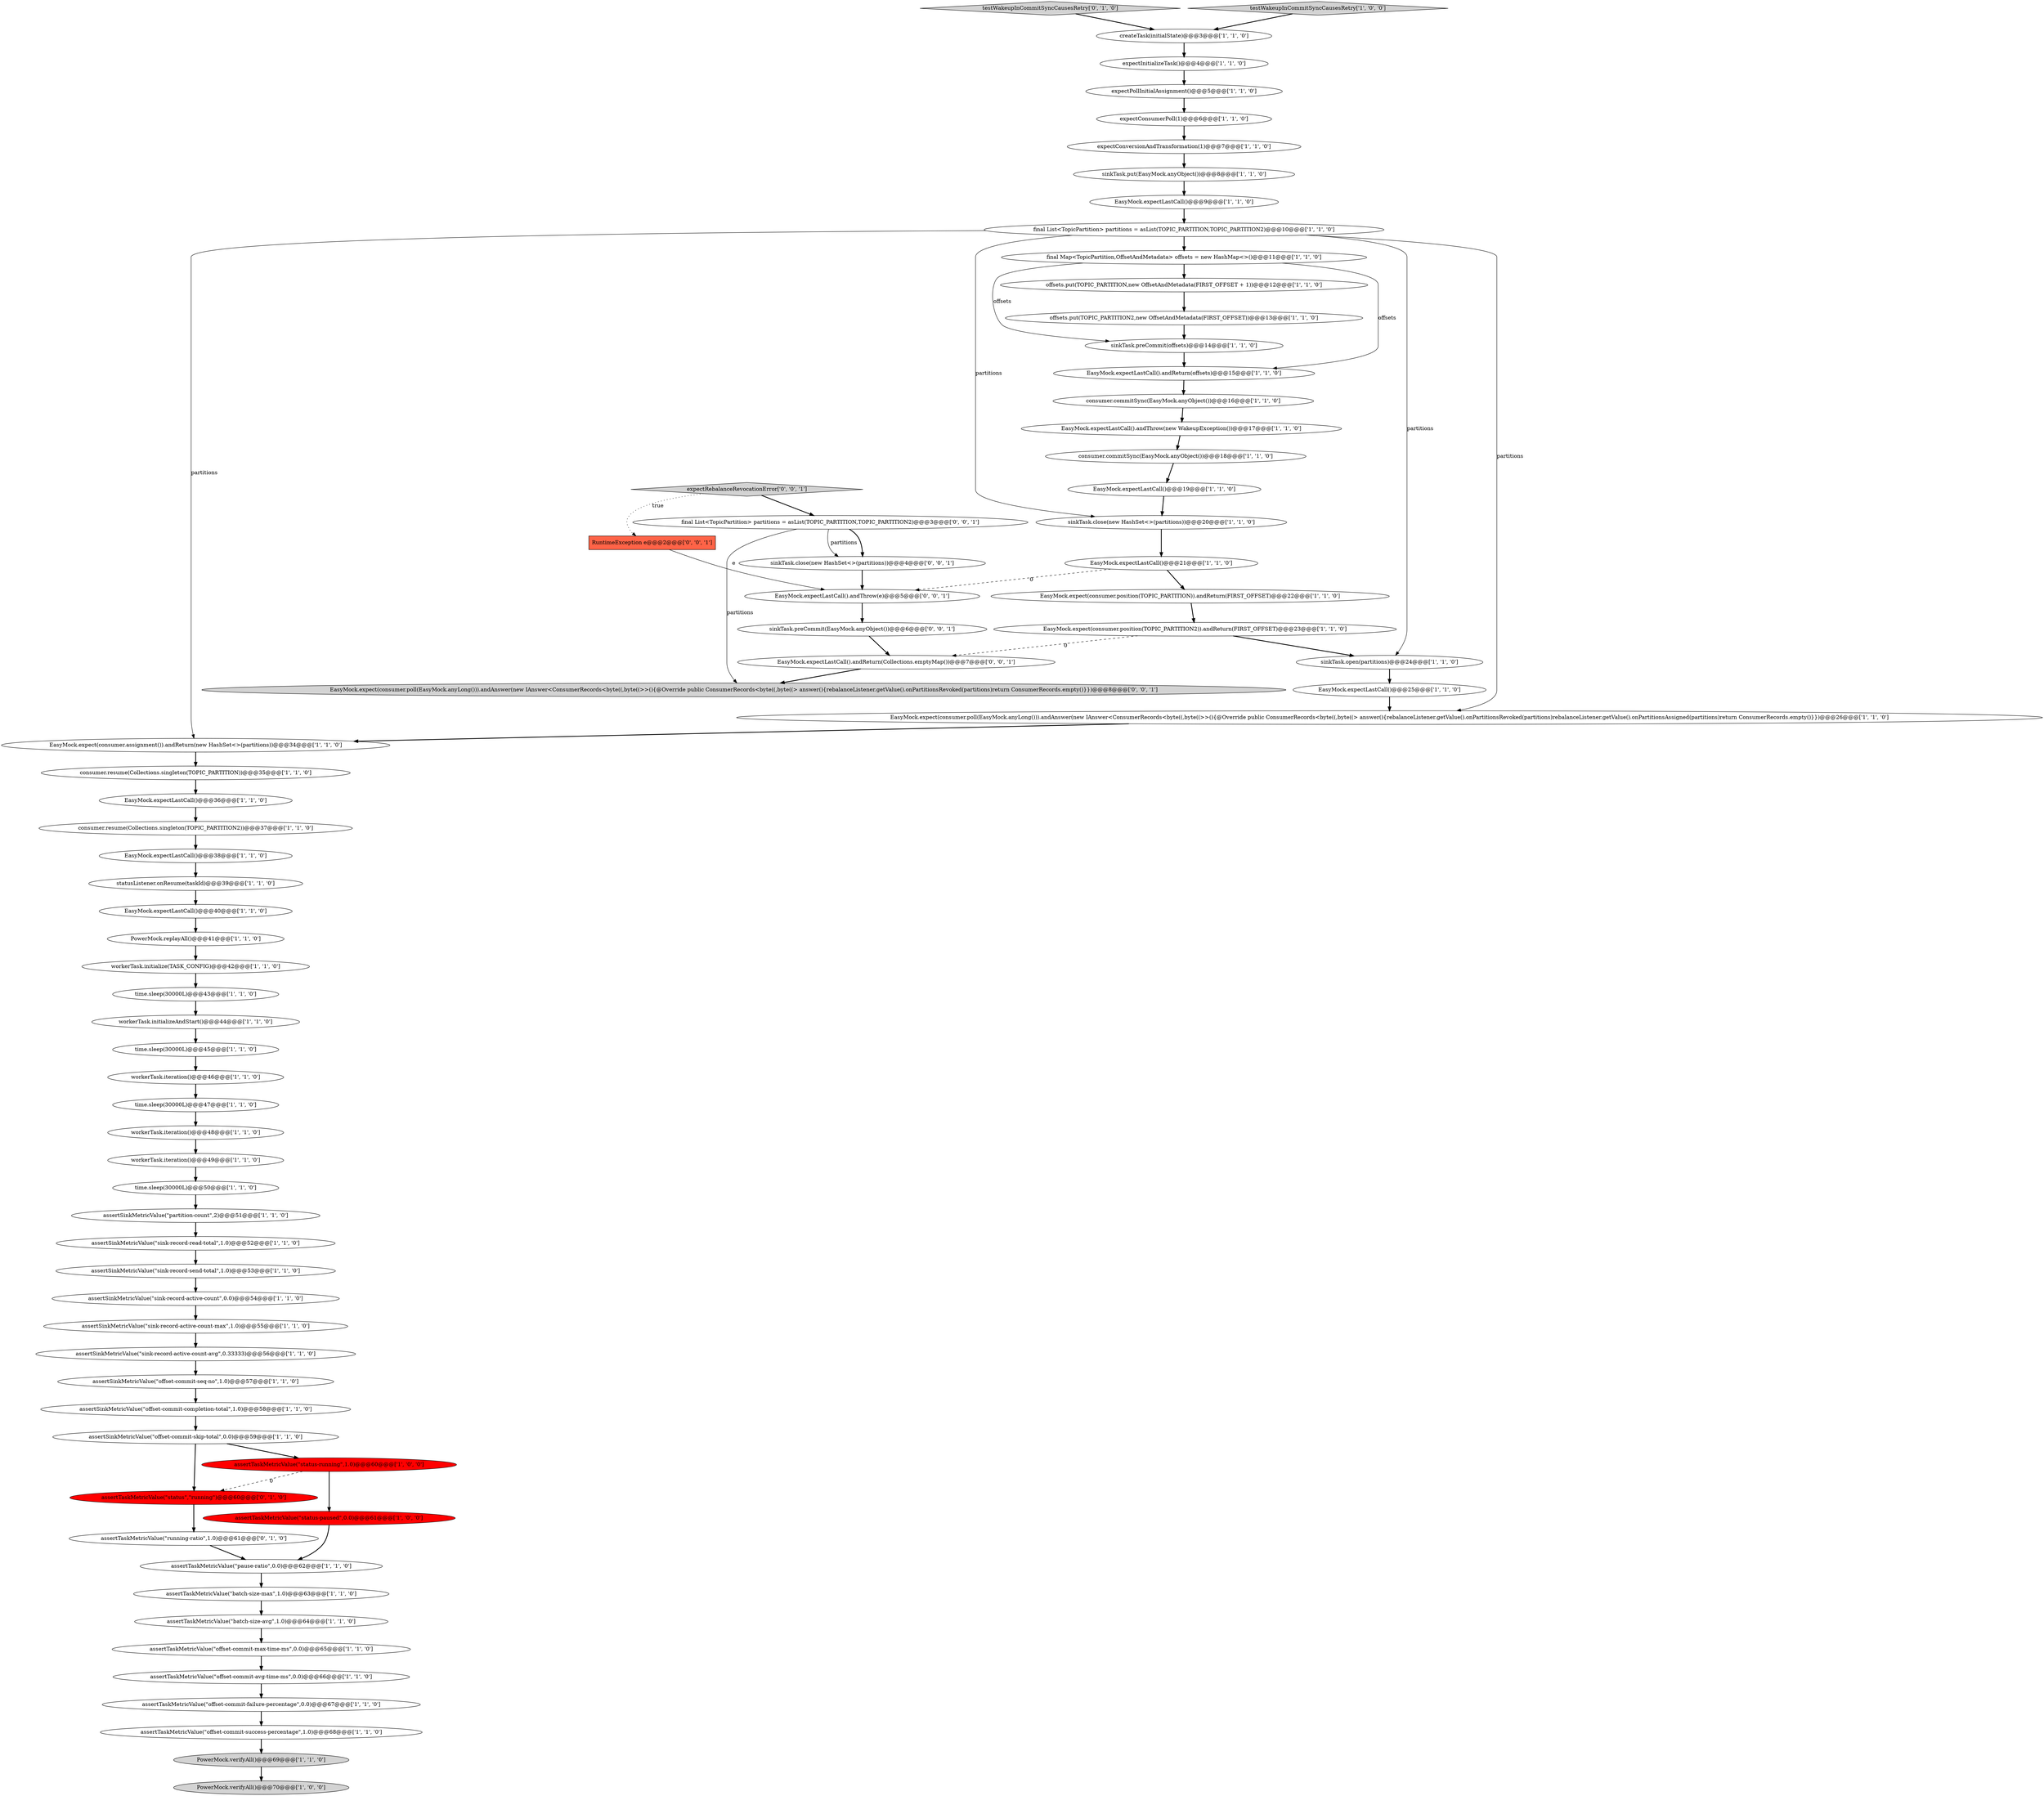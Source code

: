 digraph {
30 [style = filled, label = "consumer.commitSync(EasyMock.anyObject())@@@18@@@['1', '1', '0']", fillcolor = white, shape = ellipse image = "AAA0AAABBB1BBB"];
36 [style = filled, label = "expectPollInitialAssignment()@@@5@@@['1', '1', '0']", fillcolor = white, shape = ellipse image = "AAA0AAABBB1BBB"];
45 [style = filled, label = "assertTaskMetricValue(\"batch-size-avg\",1.0)@@@64@@@['1', '1', '0']", fillcolor = white, shape = ellipse image = "AAA0AAABBB1BBB"];
54 [style = filled, label = "EasyMock.expectLastCall()@@@9@@@['1', '1', '0']", fillcolor = white, shape = ellipse image = "AAA0AAABBB1BBB"];
1 [style = filled, label = "final List<TopicPartition> partitions = asList(TOPIC_PARTITION,TOPIC_PARTITION2)@@@10@@@['1', '1', '0']", fillcolor = white, shape = ellipse image = "AAA0AAABBB1BBB"];
44 [style = filled, label = "EasyMock.expectLastCall()@@@36@@@['1', '1', '0']", fillcolor = white, shape = ellipse image = "AAA0AAABBB1BBB"];
6 [style = filled, label = "time.sleep(30000L)@@@45@@@['1', '1', '0']", fillcolor = white, shape = ellipse image = "AAA0AAABBB1BBB"];
35 [style = filled, label = "createTask(initialState)@@@3@@@['1', '1', '0']", fillcolor = white, shape = ellipse image = "AAA0AAABBB1BBB"];
55 [style = filled, label = "expectConversionAndTransformation(1)@@@7@@@['1', '1', '0']", fillcolor = white, shape = ellipse image = "AAA0AAABBB1BBB"];
19 [style = filled, label = "offsets.put(TOPIC_PARTITION2,new OffsetAndMetadata(FIRST_OFFSET))@@@13@@@['1', '1', '0']", fillcolor = white, shape = ellipse image = "AAA0AAABBB1BBB"];
15 [style = filled, label = "assertSinkMetricValue(\"sink-record-active-count-max\",1.0)@@@55@@@['1', '1', '0']", fillcolor = white, shape = ellipse image = "AAA0AAABBB1BBB"];
14 [style = filled, label = "workerTask.initialize(TASK_CONFIG)@@@42@@@['1', '1', '0']", fillcolor = white, shape = ellipse image = "AAA0AAABBB1BBB"];
33 [style = filled, label = "assertSinkMetricValue(\"sink-record-send-total\",1.0)@@@53@@@['1', '1', '0']", fillcolor = white, shape = ellipse image = "AAA0AAABBB1BBB"];
43 [style = filled, label = "assertSinkMetricValue(\"sink-record-active-count\",0.0)@@@54@@@['1', '1', '0']", fillcolor = white, shape = ellipse image = "AAA0AAABBB1BBB"];
65 [style = filled, label = "sinkTask.preCommit(EasyMock.anyObject())@@@6@@@['0', '0', '1']", fillcolor = white, shape = ellipse image = "AAA0AAABBB3BBB"];
4 [style = filled, label = "PowerMock.verifyAll()@@@70@@@['1', '0', '0']", fillcolor = lightgray, shape = ellipse image = "AAA0AAABBB1BBB"];
23 [style = filled, label = "assertTaskMetricValue(\"offset-commit-max-time-ms\",0.0)@@@65@@@['1', '1', '0']", fillcolor = white, shape = ellipse image = "AAA0AAABBB1BBB"];
49 [style = filled, label = "assertSinkMetricValue(\"sink-record-read-total\",1.0)@@@52@@@['1', '1', '0']", fillcolor = white, shape = ellipse image = "AAA0AAABBB1BBB"];
10 [style = filled, label = "EasyMock.expect(consumer.assignment()).andReturn(new HashSet<>(partitions))@@@34@@@['1', '1', '0']", fillcolor = white, shape = ellipse image = "AAA0AAABBB1BBB"];
25 [style = filled, label = "consumer.commitSync(EasyMock.anyObject())@@@16@@@['1', '1', '0']", fillcolor = white, shape = ellipse image = "AAA0AAABBB1BBB"];
63 [style = filled, label = "testWakeupInCommitSyncCausesRetry['0', '1', '0']", fillcolor = lightgray, shape = diamond image = "AAA0AAABBB2BBB"];
60 [style = filled, label = "EasyMock.expect(consumer.poll(EasyMock.anyLong())).andAnswer(new IAnswer<ConsumerRecords<byte((,byte((>>(){@Override public ConsumerRecords<byte((,byte((> answer(){rebalanceListener.getValue().onPartitionsRevoked(partitions)rebalanceListener.getValue().onPartitionsAssigned(partitions)return ConsumerRecords.empty()}})@@@26@@@['1', '1', '0']", fillcolor = white, shape = ellipse image = "AAA0AAABBB1BBB"];
48 [style = filled, label = "consumer.resume(Collections.singleton(TOPIC_PARTITION))@@@35@@@['1', '1', '0']", fillcolor = white, shape = ellipse image = "AAA0AAABBB1BBB"];
11 [style = filled, label = "assertTaskMetricValue(\"status-paused\",0.0)@@@61@@@['1', '0', '0']", fillcolor = red, shape = ellipse image = "AAA1AAABBB1BBB"];
22 [style = filled, label = "expectConsumerPoll(1)@@@6@@@['1', '1', '0']", fillcolor = white, shape = ellipse image = "AAA0AAABBB1BBB"];
18 [style = filled, label = "workerTask.initializeAndStart()@@@44@@@['1', '1', '0']", fillcolor = white, shape = ellipse image = "AAA0AAABBB1BBB"];
64 [style = filled, label = "assertTaskMetricValue(\"status\",\"running\")@@@60@@@['0', '1', '0']", fillcolor = red, shape = ellipse image = "AAA1AAABBB2BBB"];
38 [style = filled, label = "testWakeupInCommitSyncCausesRetry['1', '0', '0']", fillcolor = lightgray, shape = diamond image = "AAA0AAABBB1BBB"];
69 [style = filled, label = "final List<TopicPartition> partitions = asList(TOPIC_PARTITION,TOPIC_PARTITION2)@@@3@@@['0', '0', '1']", fillcolor = white, shape = ellipse image = "AAA0AAABBB3BBB"];
3 [style = filled, label = "time.sleep(30000L)@@@43@@@['1', '1', '0']", fillcolor = white, shape = ellipse image = "AAA0AAABBB1BBB"];
72 [style = filled, label = "expectRebalanceRevocationError['0', '0', '1']", fillcolor = lightgray, shape = diamond image = "AAA0AAABBB3BBB"];
26 [style = filled, label = "sinkTask.close(new HashSet<>(partitions))@@@20@@@['1', '1', '0']", fillcolor = white, shape = ellipse image = "AAA0AAABBB1BBB"];
32 [style = filled, label = "sinkTask.put(EasyMock.anyObject())@@@8@@@['1', '1', '0']", fillcolor = white, shape = ellipse image = "AAA0AAABBB1BBB"];
20 [style = filled, label = "workerTask.iteration()@@@46@@@['1', '1', '0']", fillcolor = white, shape = ellipse image = "AAA0AAABBB1BBB"];
7 [style = filled, label = "PowerMock.verifyAll()@@@69@@@['1', '1', '0']", fillcolor = lightgray, shape = ellipse image = "AAA0AAABBB1BBB"];
31 [style = filled, label = "assertTaskMetricValue(\"offset-commit-failure-percentage\",0.0)@@@67@@@['1', '1', '0']", fillcolor = white, shape = ellipse image = "AAA0AAABBB1BBB"];
13 [style = filled, label = "statusListener.onResume(taskId)@@@39@@@['1', '1', '0']", fillcolor = white, shape = ellipse image = "AAA0AAABBB1BBB"];
37 [style = filled, label = "final Map<TopicPartition,OffsetAndMetadata> offsets = new HashMap<>()@@@11@@@['1', '1', '0']", fillcolor = white, shape = ellipse image = "AAA0AAABBB1BBB"];
47 [style = filled, label = "assertTaskMetricValue(\"offset-commit-success-percentage\",1.0)@@@68@@@['1', '1', '0']", fillcolor = white, shape = ellipse image = "AAA0AAABBB1BBB"];
57 [style = filled, label = "consumer.resume(Collections.singleton(TOPIC_PARTITION2))@@@37@@@['1', '1', '0']", fillcolor = white, shape = ellipse image = "AAA0AAABBB1BBB"];
67 [style = filled, label = "RuntimeException e@@@2@@@['0', '0', '1']", fillcolor = tomato, shape = box image = "AAA0AAABBB3BBB"];
62 [style = filled, label = "assertTaskMetricValue(\"running-ratio\",1.0)@@@61@@@['0', '1', '0']", fillcolor = white, shape = ellipse image = "AAA0AAABBB2BBB"];
52 [style = filled, label = "assertSinkMetricValue(\"offset-commit-skip-total\",0.0)@@@59@@@['1', '1', '0']", fillcolor = white, shape = ellipse image = "AAA0AAABBB1BBB"];
12 [style = filled, label = "PowerMock.replayAll()@@@41@@@['1', '1', '0']", fillcolor = white, shape = ellipse image = "AAA0AAABBB1BBB"];
58 [style = filled, label = "EasyMock.expectLastCall()@@@40@@@['1', '1', '0']", fillcolor = white, shape = ellipse image = "AAA0AAABBB1BBB"];
42 [style = filled, label = "assertTaskMetricValue(\"pause-ratio\",0.0)@@@62@@@['1', '1', '0']", fillcolor = white, shape = ellipse image = "AAA0AAABBB1BBB"];
66 [style = filled, label = "EasyMock.expectLastCall().andThrow(e)@@@5@@@['0', '0', '1']", fillcolor = white, shape = ellipse image = "AAA0AAABBB3BBB"];
46 [style = filled, label = "time.sleep(30000L)@@@47@@@['1', '1', '0']", fillcolor = white, shape = ellipse image = "AAA0AAABBB1BBB"];
2 [style = filled, label = "sinkTask.preCommit(offsets)@@@14@@@['1', '1', '0']", fillcolor = white, shape = ellipse image = "AAA0AAABBB1BBB"];
27 [style = filled, label = "assertSinkMetricValue(\"sink-record-active-count-avg\",0.33333)@@@56@@@['1', '1', '0']", fillcolor = white, shape = ellipse image = "AAA0AAABBB1BBB"];
50 [style = filled, label = "assertTaskMetricValue(\"offset-commit-avg-time-ms\",0.0)@@@66@@@['1', '1', '0']", fillcolor = white, shape = ellipse image = "AAA0AAABBB1BBB"];
51 [style = filled, label = "EasyMock.expectLastCall().andThrow(new WakeupException())@@@17@@@['1', '1', '0']", fillcolor = white, shape = ellipse image = "AAA0AAABBB1BBB"];
53 [style = filled, label = "EasyMock.expectLastCall().andReturn(offsets)@@@15@@@['1', '1', '0']", fillcolor = white, shape = ellipse image = "AAA0AAABBB1BBB"];
24 [style = filled, label = "EasyMock.expect(consumer.position(TOPIC_PARTITION2)).andReturn(FIRST_OFFSET)@@@23@@@['1', '1', '0']", fillcolor = white, shape = ellipse image = "AAA0AAABBB1BBB"];
9 [style = filled, label = "assertTaskMetricValue(\"status-running\",1.0)@@@60@@@['1', '0', '0']", fillcolor = red, shape = ellipse image = "AAA1AAABBB1BBB"];
56 [style = filled, label = "EasyMock.expect(consumer.position(TOPIC_PARTITION)).andReturn(FIRST_OFFSET)@@@22@@@['1', '1', '0']", fillcolor = white, shape = ellipse image = "AAA0AAABBB1BBB"];
21 [style = filled, label = "time.sleep(30000L)@@@50@@@['1', '1', '0']", fillcolor = white, shape = ellipse image = "AAA0AAABBB1BBB"];
41 [style = filled, label = "offsets.put(TOPIC_PARTITION,new OffsetAndMetadata(FIRST_OFFSET + 1))@@@12@@@['1', '1', '0']", fillcolor = white, shape = ellipse image = "AAA0AAABBB1BBB"];
59 [style = filled, label = "assertSinkMetricValue(\"partition-count\",2)@@@51@@@['1', '1', '0']", fillcolor = white, shape = ellipse image = "AAA0AAABBB1BBB"];
61 [style = filled, label = "workerTask.iteration()@@@49@@@['1', '1', '0']", fillcolor = white, shape = ellipse image = "AAA0AAABBB1BBB"];
8 [style = filled, label = "workerTask.iteration()@@@48@@@['1', '1', '0']", fillcolor = white, shape = ellipse image = "AAA0AAABBB1BBB"];
29 [style = filled, label = "EasyMock.expectLastCall()@@@25@@@['1', '1', '0']", fillcolor = white, shape = ellipse image = "AAA0AAABBB1BBB"];
68 [style = filled, label = "sinkTask.close(new HashSet<>(partitions))@@@4@@@['0', '0', '1']", fillcolor = white, shape = ellipse image = "AAA0AAABBB3BBB"];
0 [style = filled, label = "EasyMock.expectLastCall()@@@19@@@['1', '1', '0']", fillcolor = white, shape = ellipse image = "AAA0AAABBB1BBB"];
34 [style = filled, label = "assertTaskMetricValue(\"batch-size-max\",1.0)@@@63@@@['1', '1', '0']", fillcolor = white, shape = ellipse image = "AAA0AAABBB1BBB"];
17 [style = filled, label = "EasyMock.expectLastCall()@@@21@@@['1', '1', '0']", fillcolor = white, shape = ellipse image = "AAA0AAABBB1BBB"];
40 [style = filled, label = "EasyMock.expectLastCall()@@@38@@@['1', '1', '0']", fillcolor = white, shape = ellipse image = "AAA0AAABBB1BBB"];
28 [style = filled, label = "assertSinkMetricValue(\"offset-commit-completion-total\",1.0)@@@58@@@['1', '1', '0']", fillcolor = white, shape = ellipse image = "AAA0AAABBB1BBB"];
39 [style = filled, label = "expectInitializeTask()@@@4@@@['1', '1', '0']", fillcolor = white, shape = ellipse image = "AAA0AAABBB1BBB"];
71 [style = filled, label = "EasyMock.expectLastCall().andReturn(Collections.emptyMap())@@@7@@@['0', '0', '1']", fillcolor = white, shape = ellipse image = "AAA0AAABBB3BBB"];
70 [style = filled, label = "EasyMock.expect(consumer.poll(EasyMock.anyLong())).andAnswer(new IAnswer<ConsumerRecords<byte((,byte((>>(){@Override public ConsumerRecords<byte((,byte((> answer(){rebalanceListener.getValue().onPartitionsRevoked(partitions)return ConsumerRecords.empty()}})@@@8@@@['0', '0', '1']", fillcolor = lightgray, shape = ellipse image = "AAA0AAABBB3BBB"];
16 [style = filled, label = "sinkTask.open(partitions)@@@24@@@['1', '1', '0']", fillcolor = white, shape = ellipse image = "AAA0AAABBB1BBB"];
5 [style = filled, label = "assertSinkMetricValue(\"offset-commit-seq-no\",1.0)@@@57@@@['1', '1', '0']", fillcolor = white, shape = ellipse image = "AAA0AAABBB1BBB"];
66->65 [style = bold, label=""];
14->3 [style = bold, label=""];
42->34 [style = bold, label=""];
71->70 [style = bold, label=""];
53->25 [style = bold, label=""];
59->49 [style = bold, label=""];
52->64 [style = bold, label=""];
24->71 [style = dashed, label="0"];
0->26 [style = bold, label=""];
9->11 [style = bold, label=""];
45->23 [style = bold, label=""];
41->19 [style = bold, label=""];
26->17 [style = bold, label=""];
29->60 [style = bold, label=""];
57->40 [style = bold, label=""];
47->7 [style = bold, label=""];
72->69 [style = bold, label=""];
52->9 [style = bold, label=""];
1->26 [style = solid, label="partitions"];
63->35 [style = bold, label=""];
69->68 [style = solid, label="partitions"];
37->41 [style = bold, label=""];
36->22 [style = bold, label=""];
16->29 [style = bold, label=""];
35->39 [style = bold, label=""];
22->55 [style = bold, label=""];
20->46 [style = bold, label=""];
34->45 [style = bold, label=""];
68->66 [style = bold, label=""];
61->21 [style = bold, label=""];
51->30 [style = bold, label=""];
10->48 [style = bold, label=""];
56->24 [style = bold, label=""];
19->2 [style = bold, label=""];
48->44 [style = bold, label=""];
21->59 [style = bold, label=""];
11->42 [style = bold, label=""];
13->58 [style = bold, label=""];
5->28 [style = bold, label=""];
7->4 [style = bold, label=""];
40->13 [style = bold, label=""];
58->12 [style = bold, label=""];
69->68 [style = bold, label=""];
65->71 [style = bold, label=""];
37->53 [style = solid, label="offsets"];
9->64 [style = dashed, label="0"];
8->61 [style = bold, label=""];
3->18 [style = bold, label=""];
6->20 [style = bold, label=""];
24->16 [style = bold, label=""];
2->53 [style = bold, label=""];
1->60 [style = solid, label="partitions"];
72->67 [style = dotted, label="true"];
69->70 [style = solid, label="partitions"];
64->62 [style = bold, label=""];
62->42 [style = bold, label=""];
28->52 [style = bold, label=""];
18->6 [style = bold, label=""];
43->15 [style = bold, label=""];
1->37 [style = bold, label=""];
50->31 [style = bold, label=""];
46->8 [style = bold, label=""];
33->43 [style = bold, label=""];
49->33 [style = bold, label=""];
12->14 [style = bold, label=""];
60->10 [style = bold, label=""];
1->16 [style = solid, label="partitions"];
30->0 [style = bold, label=""];
31->47 [style = bold, label=""];
32->54 [style = bold, label=""];
27->5 [style = bold, label=""];
55->32 [style = bold, label=""];
17->56 [style = bold, label=""];
37->2 [style = solid, label="offsets"];
38->35 [style = bold, label=""];
67->66 [style = solid, label="e"];
15->27 [style = bold, label=""];
39->36 [style = bold, label=""];
1->10 [style = solid, label="partitions"];
25->51 [style = bold, label=""];
23->50 [style = bold, label=""];
44->57 [style = bold, label=""];
17->66 [style = dashed, label="0"];
54->1 [style = bold, label=""];
}
